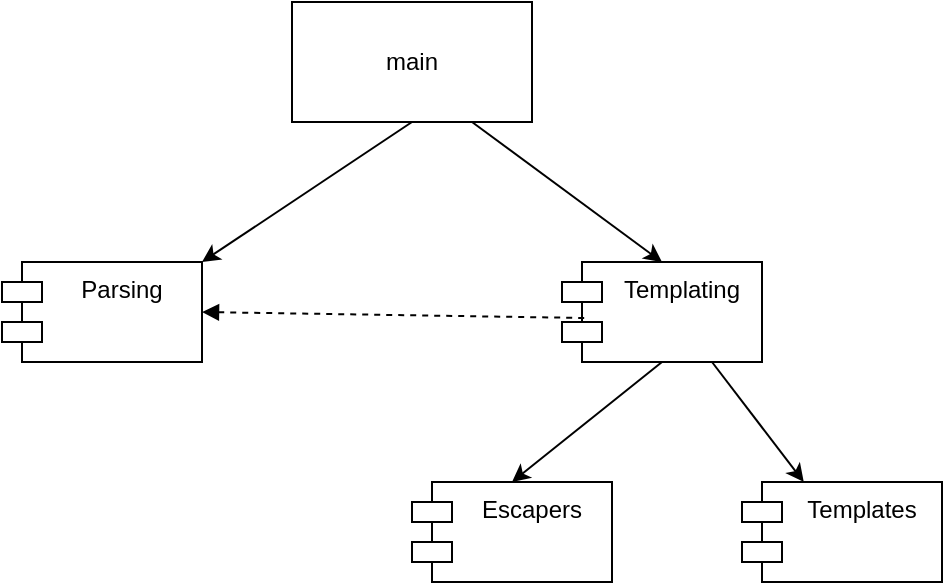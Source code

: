 <mxfile>
    <diagram id="8zY5DMp2yBmGSBXi5O_2" name="Page-1">
        <mxGraphModel dx="1267" dy="663" grid="1" gridSize="10" guides="1" tooltips="1" connect="1" arrows="1" fold="1" page="1" pageScale="1" pageWidth="850" pageHeight="1100" math="0" shadow="0">
            <root>
                <mxCell id="0"/>
                <mxCell id="1" parent="0"/>
                <mxCell id="lEY7rElARV_J_1uq3YiQ-3" value="Parsing" style="shape=module;align=left;spacingLeft=20;align=center;verticalAlign=top;" parent="1" vertex="1">
                    <mxGeometry x="220" y="190" width="100" height="50" as="geometry"/>
                </mxCell>
                <mxCell id="lEY7rElARV_J_1uq3YiQ-4" value="Templating" style="shape=module;align=left;spacingLeft=20;align=center;verticalAlign=top;" parent="1" vertex="1">
                    <mxGeometry x="500" y="190" width="100" height="50" as="geometry"/>
                </mxCell>
                <mxCell id="lEY7rElARV_J_1uq3YiQ-5" value="Escapers" style="shape=module;align=left;spacingLeft=20;align=center;verticalAlign=top;" parent="1" vertex="1">
                    <mxGeometry x="425" y="300" width="100" height="50" as="geometry"/>
                </mxCell>
                <mxCell id="lEY7rElARV_J_1uq3YiQ-6" value="Templates" style="shape=module;align=left;spacingLeft=20;align=center;verticalAlign=top;" parent="1" vertex="1">
                    <mxGeometry x="590" y="300" width="100" height="50" as="geometry"/>
                </mxCell>
                <mxCell id="lEY7rElARV_J_1uq3YiQ-7" value="" style="endArrow=classic;html=1;rounded=0;exitX=0.5;exitY=1;exitDx=0;exitDy=0;entryX=0.5;entryY=0;entryDx=0;entryDy=0;" parent="1" source="lEY7rElARV_J_1uq3YiQ-4" target="lEY7rElARV_J_1uq3YiQ-5" edge="1">
                    <mxGeometry width="50" height="50" relative="1" as="geometry">
                        <mxPoint x="270" y="440" as="sourcePoint"/>
                        <mxPoint x="320" y="390" as="targetPoint"/>
                    </mxGeometry>
                </mxCell>
                <mxCell id="lEY7rElARV_J_1uq3YiQ-9" value="" style="endArrow=classic;html=1;rounded=0;exitX=0.75;exitY=1;exitDx=0;exitDy=0;" parent="1" source="lEY7rElARV_J_1uq3YiQ-4" target="lEY7rElARV_J_1uq3YiQ-6" edge="1">
                    <mxGeometry width="50" height="50" relative="1" as="geometry">
                        <mxPoint x="630" y="240" as="sourcePoint"/>
                        <mxPoint x="680" y="190" as="targetPoint"/>
                    </mxGeometry>
                </mxCell>
                <mxCell id="lEY7rElARV_J_1uq3YiQ-10" value="main" style="rounded=0;whiteSpace=wrap;html=1;" parent="1" vertex="1">
                    <mxGeometry x="365" y="60" width="120" height="60" as="geometry"/>
                </mxCell>
                <mxCell id="lEY7rElARV_J_1uq3YiQ-11" value="" style="endArrow=classic;html=1;rounded=0;exitX=0.5;exitY=1;exitDx=0;exitDy=0;entryX=1;entryY=0;entryDx=0;entryDy=0;" parent="1" source="lEY7rElARV_J_1uq3YiQ-10" target="lEY7rElARV_J_1uq3YiQ-3" edge="1">
                    <mxGeometry width="50" height="50" relative="1" as="geometry">
                        <mxPoint x="270" y="440" as="sourcePoint"/>
                        <mxPoint x="320" y="390" as="targetPoint"/>
                    </mxGeometry>
                </mxCell>
                <mxCell id="lEY7rElARV_J_1uq3YiQ-12" value="" style="endArrow=classic;html=1;rounded=0;entryX=0.5;entryY=0;entryDx=0;entryDy=0;exitX=0.75;exitY=1;exitDx=0;exitDy=0;" parent="1" source="lEY7rElARV_J_1uq3YiQ-10" target="lEY7rElARV_J_1uq3YiQ-4" edge="1">
                    <mxGeometry width="50" height="50" relative="1" as="geometry">
                        <mxPoint x="485" y="150" as="sourcePoint"/>
                        <mxPoint x="535" y="100" as="targetPoint"/>
                    </mxGeometry>
                </mxCell>
                <mxCell id="lEY7rElARV_J_1uq3YiQ-13" value="" style="endArrow=none;dashed=1;html=1;rounded=0;exitX=1;exitY=0.5;exitDx=0;exitDy=0;entryX=0.12;entryY=0.56;entryDx=0;entryDy=0;entryPerimeter=0;startArrow=block;startFill=1;" parent="1" source="lEY7rElARV_J_1uq3YiQ-3" target="lEY7rElARV_J_1uq3YiQ-4" edge="1">
                    <mxGeometry width="50" height="50" relative="1" as="geometry">
                        <mxPoint x="440" y="270" as="sourcePoint"/>
                        <mxPoint x="490" y="220" as="targetPoint"/>
                    </mxGeometry>
                </mxCell>
            </root>
        </mxGraphModel>
    </diagram>
</mxfile>